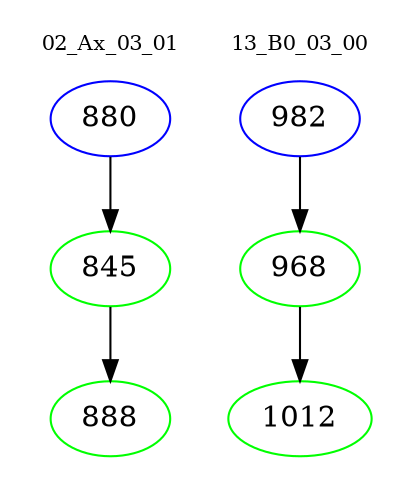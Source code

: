 digraph{
subgraph cluster_0 {
color = white
label = "02_Ax_03_01";
fontsize=10;
T0_880 [label="880", color="blue"]
T0_880 -> T0_845 [color="black"]
T0_845 [label="845", color="green"]
T0_845 -> T0_888 [color="black"]
T0_888 [label="888", color="green"]
}
subgraph cluster_1 {
color = white
label = "13_B0_03_00";
fontsize=10;
T1_982 [label="982", color="blue"]
T1_982 -> T1_968 [color="black"]
T1_968 [label="968", color="green"]
T1_968 -> T1_1012 [color="black"]
T1_1012 [label="1012", color="green"]
}
}
